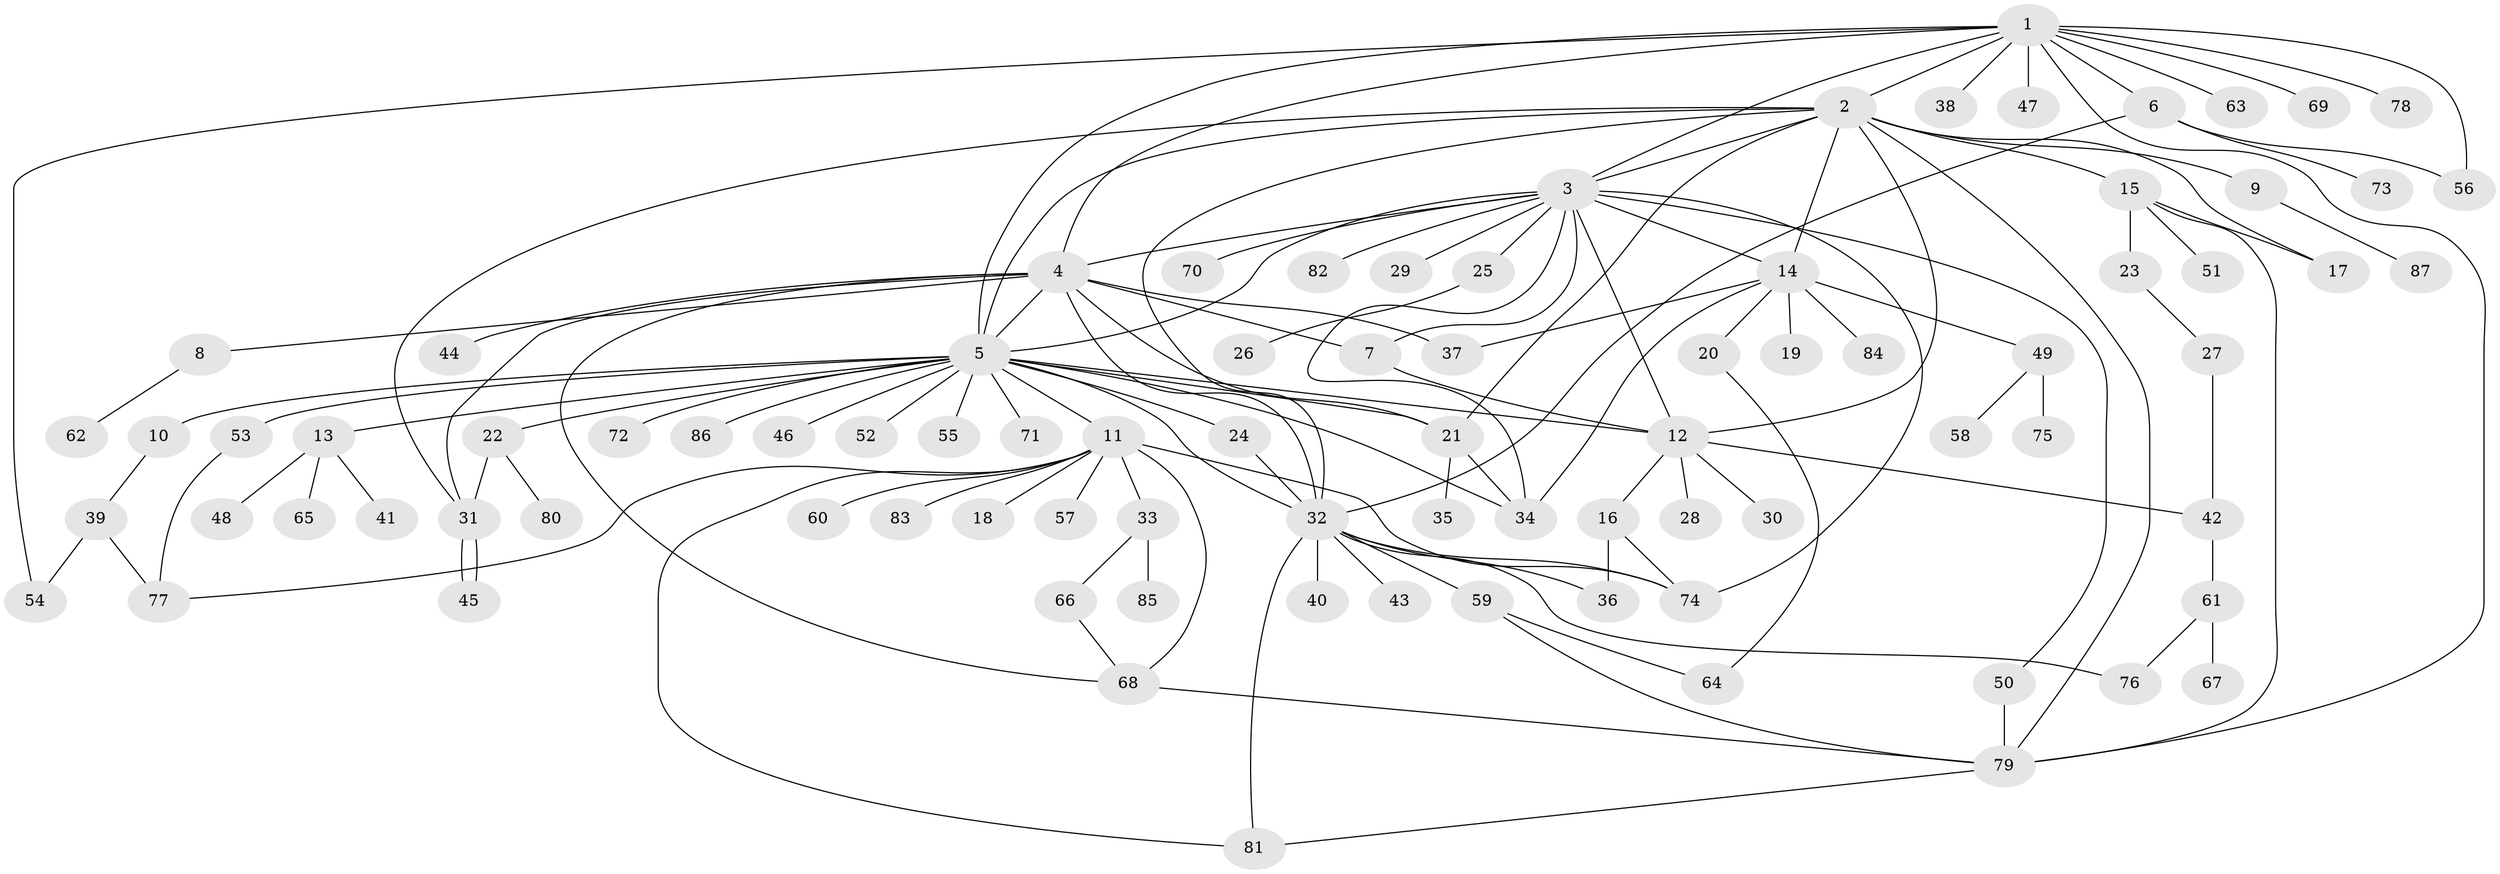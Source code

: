 // coarse degree distribution, {13: 0.016129032258064516, 12: 0.03225806451612903, 10: 0.016129032258064516, 18: 0.016129032258064516, 3: 0.16129032258064516, 2: 0.1774193548387097, 4: 0.04838709677419355, 9: 0.016129032258064516, 6: 0.03225806451612903, 5: 0.016129032258064516, 1: 0.43548387096774194, 11: 0.016129032258064516, 7: 0.016129032258064516}
// Generated by graph-tools (version 1.1) at 2025/50/03/04/25 22:50:45]
// undirected, 87 vertices, 130 edges
graph export_dot {
  node [color=gray90,style=filled];
  1;
  2;
  3;
  4;
  5;
  6;
  7;
  8;
  9;
  10;
  11;
  12;
  13;
  14;
  15;
  16;
  17;
  18;
  19;
  20;
  21;
  22;
  23;
  24;
  25;
  26;
  27;
  28;
  29;
  30;
  31;
  32;
  33;
  34;
  35;
  36;
  37;
  38;
  39;
  40;
  41;
  42;
  43;
  44;
  45;
  46;
  47;
  48;
  49;
  50;
  51;
  52;
  53;
  54;
  55;
  56;
  57;
  58;
  59;
  60;
  61;
  62;
  63;
  64;
  65;
  66;
  67;
  68;
  69;
  70;
  71;
  72;
  73;
  74;
  75;
  76;
  77;
  78;
  79;
  80;
  81;
  82;
  83;
  84;
  85;
  86;
  87;
  1 -- 2;
  1 -- 3;
  1 -- 4;
  1 -- 5;
  1 -- 6;
  1 -- 38;
  1 -- 47;
  1 -- 54;
  1 -- 56;
  1 -- 63;
  1 -- 69;
  1 -- 78;
  1 -- 79;
  2 -- 3;
  2 -- 5;
  2 -- 9;
  2 -- 12;
  2 -- 14;
  2 -- 15;
  2 -- 17;
  2 -- 21;
  2 -- 31;
  2 -- 32;
  2 -- 79;
  3 -- 4;
  3 -- 5;
  3 -- 7;
  3 -- 12;
  3 -- 14;
  3 -- 25;
  3 -- 29;
  3 -- 34;
  3 -- 50;
  3 -- 70;
  3 -- 74;
  3 -- 82;
  4 -- 5;
  4 -- 7;
  4 -- 8;
  4 -- 21;
  4 -- 31;
  4 -- 32;
  4 -- 37;
  4 -- 44;
  4 -- 68;
  5 -- 10;
  5 -- 11;
  5 -- 12;
  5 -- 13;
  5 -- 21;
  5 -- 22;
  5 -- 24;
  5 -- 32;
  5 -- 34;
  5 -- 46;
  5 -- 52;
  5 -- 53;
  5 -- 55;
  5 -- 71;
  5 -- 72;
  5 -- 86;
  6 -- 32;
  6 -- 56;
  6 -- 73;
  7 -- 12;
  8 -- 62;
  9 -- 87;
  10 -- 39;
  11 -- 18;
  11 -- 33;
  11 -- 57;
  11 -- 60;
  11 -- 68;
  11 -- 74;
  11 -- 77;
  11 -- 81;
  11 -- 83;
  12 -- 16;
  12 -- 28;
  12 -- 30;
  12 -- 42;
  13 -- 41;
  13 -- 48;
  13 -- 65;
  14 -- 19;
  14 -- 20;
  14 -- 34;
  14 -- 37;
  14 -- 49;
  14 -- 84;
  15 -- 17;
  15 -- 23;
  15 -- 51;
  15 -- 79;
  16 -- 36;
  16 -- 74;
  20 -- 64;
  21 -- 34;
  21 -- 35;
  22 -- 31;
  22 -- 80;
  23 -- 27;
  24 -- 32;
  25 -- 26;
  27 -- 42;
  31 -- 45;
  31 -- 45;
  32 -- 36;
  32 -- 40;
  32 -- 43;
  32 -- 59;
  32 -- 74;
  32 -- 76;
  32 -- 81;
  33 -- 66;
  33 -- 85;
  39 -- 54;
  39 -- 77;
  42 -- 61;
  49 -- 58;
  49 -- 75;
  50 -- 79;
  53 -- 77;
  59 -- 64;
  59 -- 79;
  61 -- 67;
  61 -- 76;
  66 -- 68;
  68 -- 79;
  79 -- 81;
}
